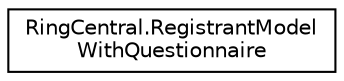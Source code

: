 digraph "Graphical Class Hierarchy"
{
 // LATEX_PDF_SIZE
  edge [fontname="Helvetica",fontsize="10",labelfontname="Helvetica",labelfontsize="10"];
  node [fontname="Helvetica",fontsize="10",shape=record];
  rankdir="LR";
  Node0 [label="RingCentral.RegistrantModel\lWithQuestionnaire",height=0.2,width=0.4,color="black", fillcolor="white", style="filled",URL="$classRingCentral_1_1RegistrantModelWithQuestionnaire.html",tooltip=" "];
}
